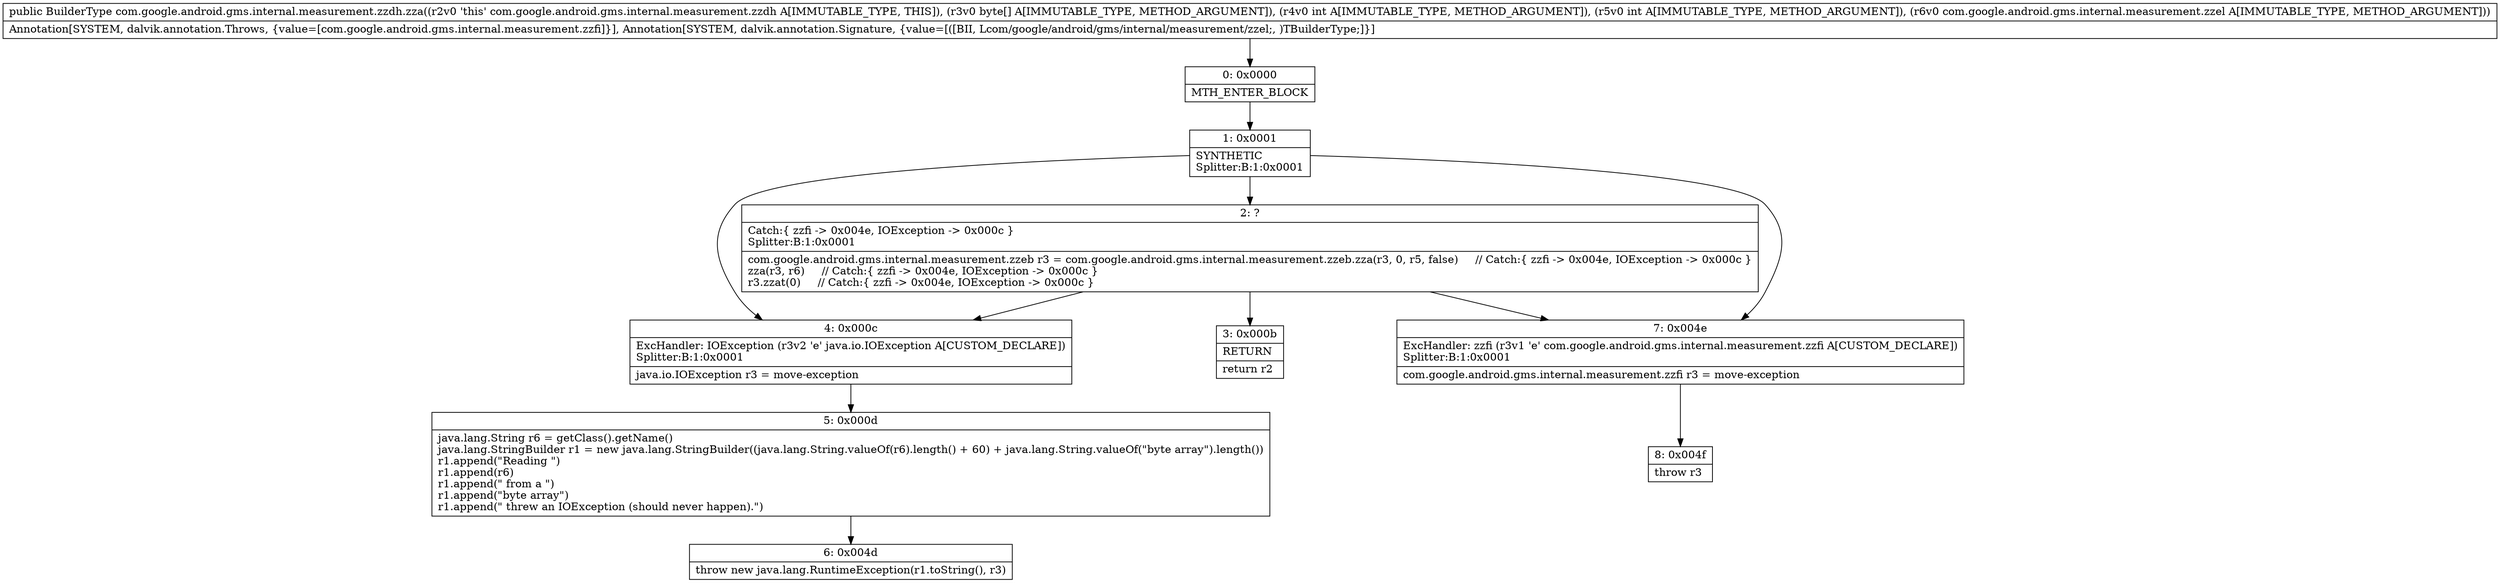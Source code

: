 digraph "CFG forcom.google.android.gms.internal.measurement.zzdh.zza([BIILcom\/google\/android\/gms\/internal\/measurement\/zzel;)Lcom\/google\/android\/gms\/internal\/measurement\/zzdh;" {
Node_0 [shape=record,label="{0\:\ 0x0000|MTH_ENTER_BLOCK\l}"];
Node_1 [shape=record,label="{1\:\ 0x0001|SYNTHETIC\lSplitter:B:1:0x0001\l}"];
Node_2 [shape=record,label="{2\:\ ?|Catch:\{ zzfi \-\> 0x004e, IOException \-\> 0x000c \}\lSplitter:B:1:0x0001\l|com.google.android.gms.internal.measurement.zzeb r3 = com.google.android.gms.internal.measurement.zzeb.zza(r3, 0, r5, false)     \/\/ Catch:\{ zzfi \-\> 0x004e, IOException \-\> 0x000c \}\lzza(r3, r6)     \/\/ Catch:\{ zzfi \-\> 0x004e, IOException \-\> 0x000c \}\lr3.zzat(0)     \/\/ Catch:\{ zzfi \-\> 0x004e, IOException \-\> 0x000c \}\l}"];
Node_3 [shape=record,label="{3\:\ 0x000b|RETURN\l|return r2\l}"];
Node_4 [shape=record,label="{4\:\ 0x000c|ExcHandler: IOException (r3v2 'e' java.io.IOException A[CUSTOM_DECLARE])\lSplitter:B:1:0x0001\l|java.io.IOException r3 = move\-exception\l}"];
Node_5 [shape=record,label="{5\:\ 0x000d|java.lang.String r6 = getClass().getName()\ljava.lang.StringBuilder r1 = new java.lang.StringBuilder((java.lang.String.valueOf(r6).length() + 60) + java.lang.String.valueOf(\"byte array\").length())\lr1.append(\"Reading \")\lr1.append(r6)\lr1.append(\" from a \")\lr1.append(\"byte array\")\lr1.append(\" threw an IOException (should never happen).\")\l}"];
Node_6 [shape=record,label="{6\:\ 0x004d|throw new java.lang.RuntimeException(r1.toString(), r3)\l}"];
Node_7 [shape=record,label="{7\:\ 0x004e|ExcHandler: zzfi (r3v1 'e' com.google.android.gms.internal.measurement.zzfi A[CUSTOM_DECLARE])\lSplitter:B:1:0x0001\l|com.google.android.gms.internal.measurement.zzfi r3 = move\-exception\l}"];
Node_8 [shape=record,label="{8\:\ 0x004f|throw r3\l}"];
MethodNode[shape=record,label="{public BuilderType com.google.android.gms.internal.measurement.zzdh.zza((r2v0 'this' com.google.android.gms.internal.measurement.zzdh A[IMMUTABLE_TYPE, THIS]), (r3v0 byte[] A[IMMUTABLE_TYPE, METHOD_ARGUMENT]), (r4v0 int A[IMMUTABLE_TYPE, METHOD_ARGUMENT]), (r5v0 int A[IMMUTABLE_TYPE, METHOD_ARGUMENT]), (r6v0 com.google.android.gms.internal.measurement.zzel A[IMMUTABLE_TYPE, METHOD_ARGUMENT]))  | Annotation[SYSTEM, dalvik.annotation.Throws, \{value=[com.google.android.gms.internal.measurement.zzfi]\}], Annotation[SYSTEM, dalvik.annotation.Signature, \{value=[([BII, Lcom\/google\/android\/gms\/internal\/measurement\/zzel;, )TBuilderType;]\}]\l}"];
MethodNode -> Node_0;
Node_0 -> Node_1;
Node_1 -> Node_2;
Node_1 -> Node_7;
Node_1 -> Node_4;
Node_2 -> Node_3;
Node_2 -> Node_7;
Node_2 -> Node_4;
Node_4 -> Node_5;
Node_5 -> Node_6;
Node_7 -> Node_8;
}

